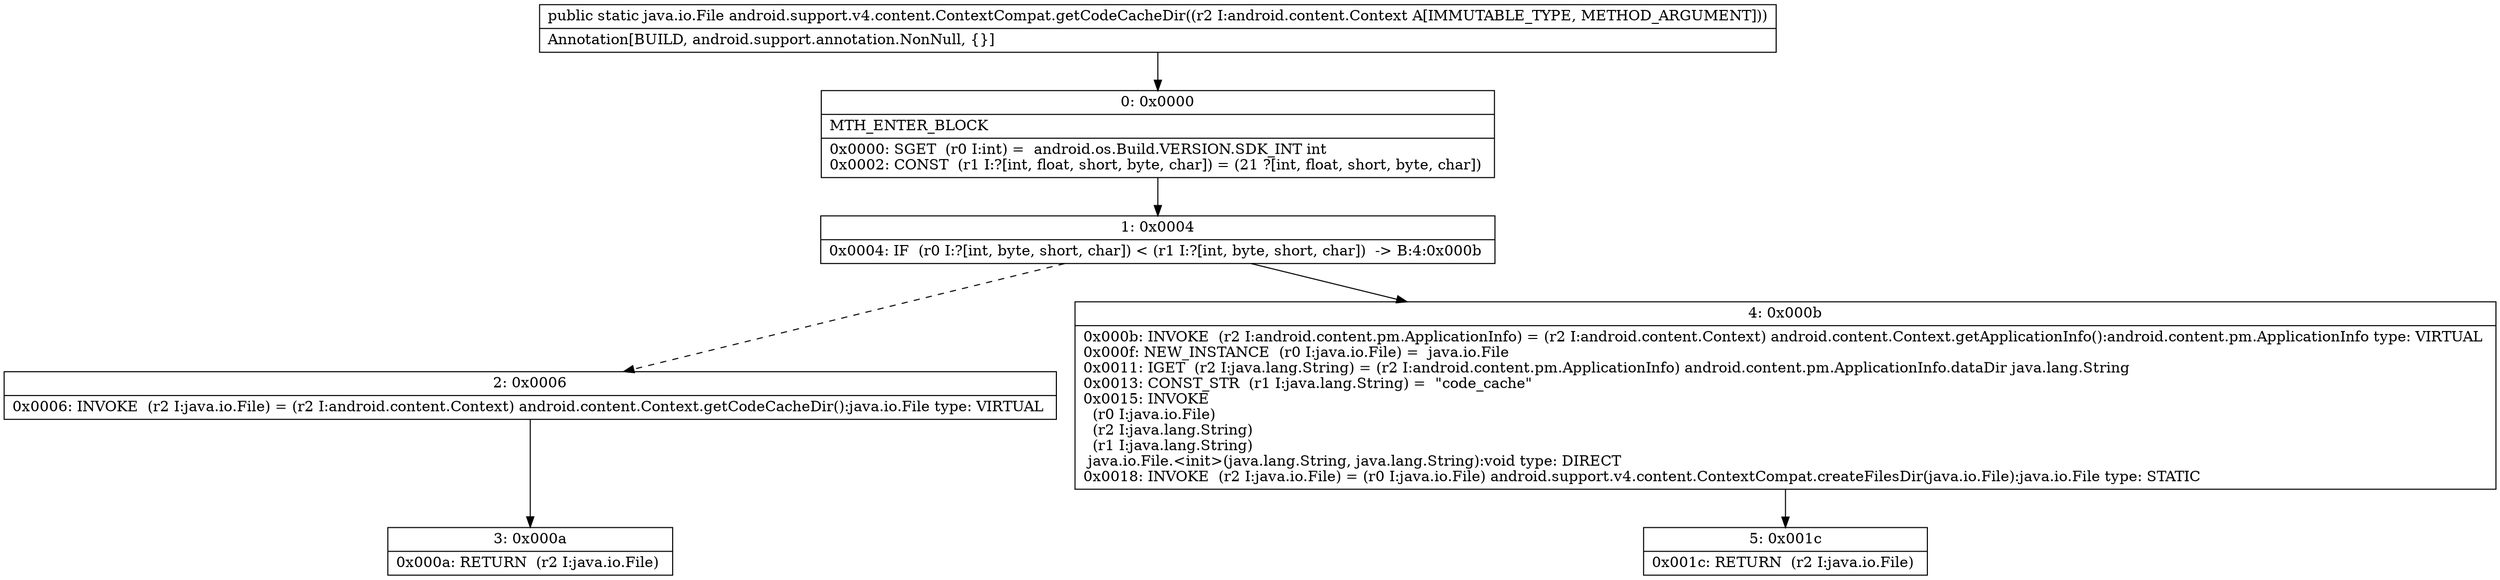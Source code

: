 digraph "CFG forandroid.support.v4.content.ContextCompat.getCodeCacheDir(Landroid\/content\/Context;)Ljava\/io\/File;" {
Node_0 [shape=record,label="{0\:\ 0x0000|MTH_ENTER_BLOCK\l|0x0000: SGET  (r0 I:int) =  android.os.Build.VERSION.SDK_INT int \l0x0002: CONST  (r1 I:?[int, float, short, byte, char]) = (21 ?[int, float, short, byte, char]) \l}"];
Node_1 [shape=record,label="{1\:\ 0x0004|0x0004: IF  (r0 I:?[int, byte, short, char]) \< (r1 I:?[int, byte, short, char])  \-\> B:4:0x000b \l}"];
Node_2 [shape=record,label="{2\:\ 0x0006|0x0006: INVOKE  (r2 I:java.io.File) = (r2 I:android.content.Context) android.content.Context.getCodeCacheDir():java.io.File type: VIRTUAL \l}"];
Node_3 [shape=record,label="{3\:\ 0x000a|0x000a: RETURN  (r2 I:java.io.File) \l}"];
Node_4 [shape=record,label="{4\:\ 0x000b|0x000b: INVOKE  (r2 I:android.content.pm.ApplicationInfo) = (r2 I:android.content.Context) android.content.Context.getApplicationInfo():android.content.pm.ApplicationInfo type: VIRTUAL \l0x000f: NEW_INSTANCE  (r0 I:java.io.File) =  java.io.File \l0x0011: IGET  (r2 I:java.lang.String) = (r2 I:android.content.pm.ApplicationInfo) android.content.pm.ApplicationInfo.dataDir java.lang.String \l0x0013: CONST_STR  (r1 I:java.lang.String) =  \"code_cache\" \l0x0015: INVOKE  \l  (r0 I:java.io.File)\l  (r2 I:java.lang.String)\l  (r1 I:java.lang.String)\l java.io.File.\<init\>(java.lang.String, java.lang.String):void type: DIRECT \l0x0018: INVOKE  (r2 I:java.io.File) = (r0 I:java.io.File) android.support.v4.content.ContextCompat.createFilesDir(java.io.File):java.io.File type: STATIC \l}"];
Node_5 [shape=record,label="{5\:\ 0x001c|0x001c: RETURN  (r2 I:java.io.File) \l}"];
MethodNode[shape=record,label="{public static java.io.File android.support.v4.content.ContextCompat.getCodeCacheDir((r2 I:android.content.Context A[IMMUTABLE_TYPE, METHOD_ARGUMENT]))  | Annotation[BUILD, android.support.annotation.NonNull, \{\}]\l}"];
MethodNode -> Node_0;
Node_0 -> Node_1;
Node_1 -> Node_2[style=dashed];
Node_1 -> Node_4;
Node_2 -> Node_3;
Node_4 -> Node_5;
}

